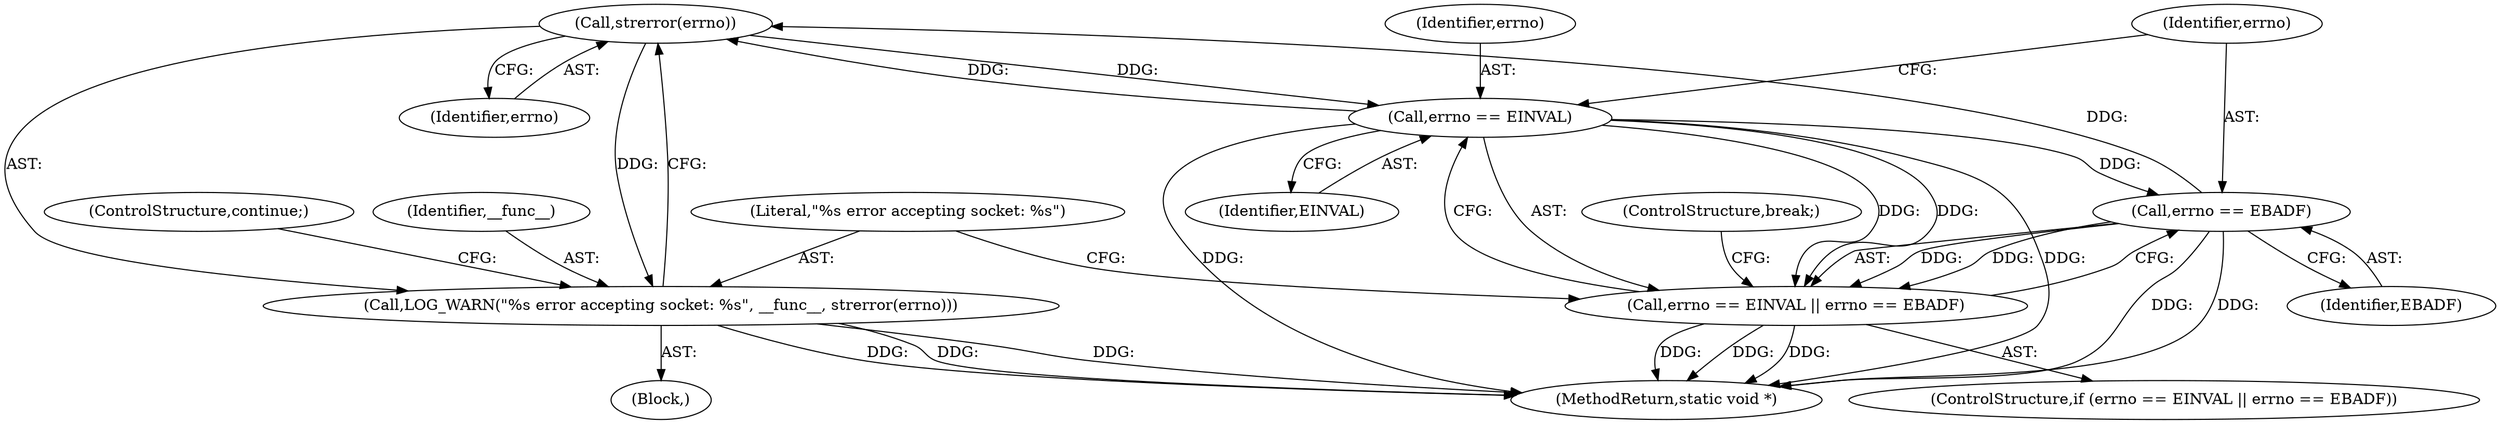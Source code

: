 digraph "0_Android_472271b153c5dc53c28beac55480a8d8434b2d5c_52@API" {
"1000234" [label="(Call,strerror(errno))"];
"1000226" [label="(Call,errno == EBADF)"];
"1000223" [label="(Call,errno == EINVAL)"];
"1000234" [label="(Call,strerror(errno))"];
"1000222" [label="(Call,errno == EINVAL || errno == EBADF)"];
"1000231" [label="(Call,LOG_WARN(\"%s error accepting socket: %s\", __func__, strerror(errno)))"];
"1000222" [label="(Call,errno == EINVAL || errno == EBADF)"];
"1000220" [label="(Block,)"];
"1000231" [label="(Call,LOG_WARN(\"%s error accepting socket: %s\", __func__, strerror(errno)))"];
"1000232" [label="(Literal,\"%s error accepting socket: %s\")"];
"1000223" [label="(Call,errno == EINVAL)"];
"1000221" [label="(ControlStructure,if (errno == EINVAL || errno == EBADF))"];
"1000230" [label="(ControlStructure,break;)"];
"1000260" [label="(MethodReturn,static void *)"];
"1000233" [label="(Identifier,__func__)"];
"1000227" [label="(Identifier,errno)"];
"1000224" [label="(Identifier,errno)"];
"1000228" [label="(Identifier,EBADF)"];
"1000226" [label="(Call,errno == EBADF)"];
"1000234" [label="(Call,strerror(errno))"];
"1000225" [label="(Identifier,EINVAL)"];
"1000236" [label="(ControlStructure,continue;)"];
"1000235" [label="(Identifier,errno)"];
"1000234" -> "1000231"  [label="AST: "];
"1000234" -> "1000235"  [label="CFG: "];
"1000235" -> "1000234"  [label="AST: "];
"1000231" -> "1000234"  [label="CFG: "];
"1000234" -> "1000223"  [label="DDG: "];
"1000234" -> "1000231"  [label="DDG: "];
"1000226" -> "1000234"  [label="DDG: "];
"1000223" -> "1000234"  [label="DDG: "];
"1000226" -> "1000222"  [label="AST: "];
"1000226" -> "1000228"  [label="CFG: "];
"1000227" -> "1000226"  [label="AST: "];
"1000228" -> "1000226"  [label="AST: "];
"1000222" -> "1000226"  [label="CFG: "];
"1000226" -> "1000260"  [label="DDG: "];
"1000226" -> "1000260"  [label="DDG: "];
"1000226" -> "1000222"  [label="DDG: "];
"1000226" -> "1000222"  [label="DDG: "];
"1000223" -> "1000226"  [label="DDG: "];
"1000223" -> "1000222"  [label="AST: "];
"1000223" -> "1000225"  [label="CFG: "];
"1000224" -> "1000223"  [label="AST: "];
"1000225" -> "1000223"  [label="AST: "];
"1000227" -> "1000223"  [label="CFG: "];
"1000222" -> "1000223"  [label="CFG: "];
"1000223" -> "1000260"  [label="DDG: "];
"1000223" -> "1000260"  [label="DDG: "];
"1000223" -> "1000222"  [label="DDG: "];
"1000223" -> "1000222"  [label="DDG: "];
"1000222" -> "1000221"  [label="AST: "];
"1000230" -> "1000222"  [label="CFG: "];
"1000232" -> "1000222"  [label="CFG: "];
"1000222" -> "1000260"  [label="DDG: "];
"1000222" -> "1000260"  [label="DDG: "];
"1000222" -> "1000260"  [label="DDG: "];
"1000231" -> "1000220"  [label="AST: "];
"1000232" -> "1000231"  [label="AST: "];
"1000233" -> "1000231"  [label="AST: "];
"1000236" -> "1000231"  [label="CFG: "];
"1000231" -> "1000260"  [label="DDG: "];
"1000231" -> "1000260"  [label="DDG: "];
"1000231" -> "1000260"  [label="DDG: "];
}
